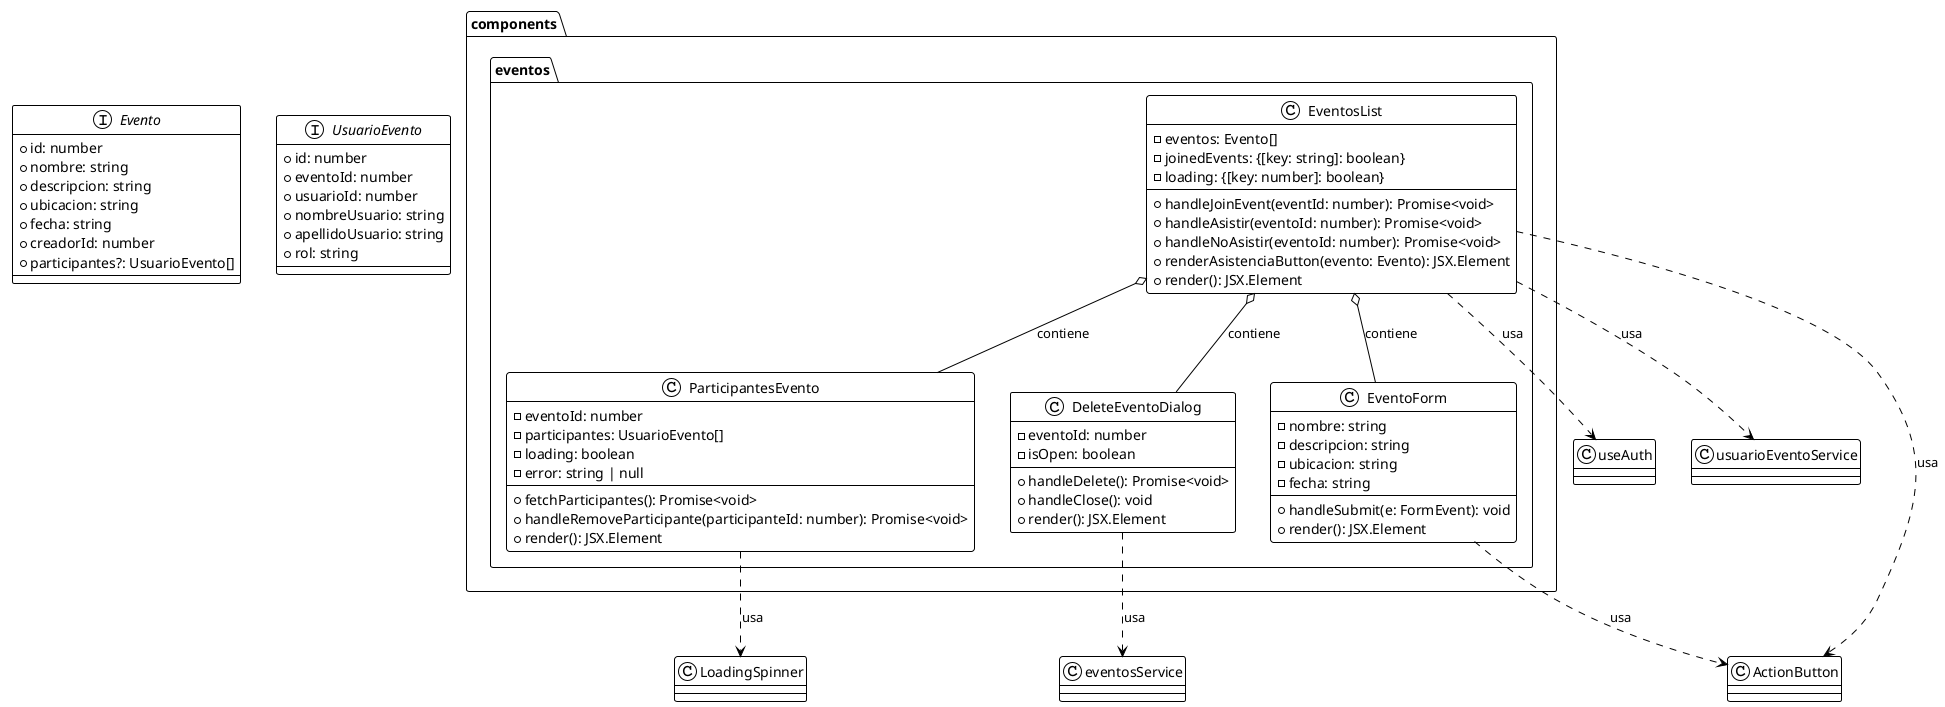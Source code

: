 @startuml Eventos
!theme plain
skinparam classStyle rectangle

package "components.eventos" {
    class EventosList {
        -eventos: Evento[]
        -joinedEvents: {[key: string]: boolean}
        -loading: {[key: number]: boolean}
        +handleJoinEvent(eventId: number): Promise<void>
        +handleAsistir(eventoId: number): Promise<void>
        +handleNoAsistir(eventoId: number): Promise<void>
        +renderAsistenciaButton(evento: Evento): JSX.Element
        +render(): JSX.Element
    }

    class EventoForm {
        -nombre: string
        -descripcion: string
        -ubicacion: string
        -fecha: string
        +handleSubmit(e: FormEvent): void
        +render(): JSX.Element
    }

    class ParticipantesEvento {
        -eventoId: number
        -participantes: UsuarioEvento[]
        -loading: boolean
        -error: string | null
        +fetchParticipantes(): Promise<void>
        +handleRemoveParticipante(participanteId: number): Promise<void>
        +render(): JSX.Element
    }

    class DeleteEventoDialog {
        -eventoId: number
        -isOpen: boolean
        +handleDelete(): Promise<void>
        +handleClose(): void
        +render(): JSX.Element
    }
}

' Interfaces
interface Evento {
    +id: number
    +nombre: string
    +descripcion: string
    +ubicacion: string
    +fecha: string
    +creadorId: number
    +participantes?: UsuarioEvento[]
}

interface UsuarioEvento {
    +id: number
    +eventoId: number
    +usuarioId: number
    +nombreUsuario: string
    +apellidoUsuario: string
    +rol: string
}

' Relaciones
EventosList o-- EventoForm : contiene
EventosList o-- DeleteEventoDialog : contiene
EventosList o-- ParticipantesEvento : contiene

' Dependencias
EventosList ..> useAuth : usa
EventosList ..> usuarioEventoService : usa
EventosList ..> ActionButton : usa
EventoForm ..> ActionButton : usa
ParticipantesEvento ..> LoadingSpinner : usa
DeleteEventoDialog ..> eventosService : usa

@enduml 